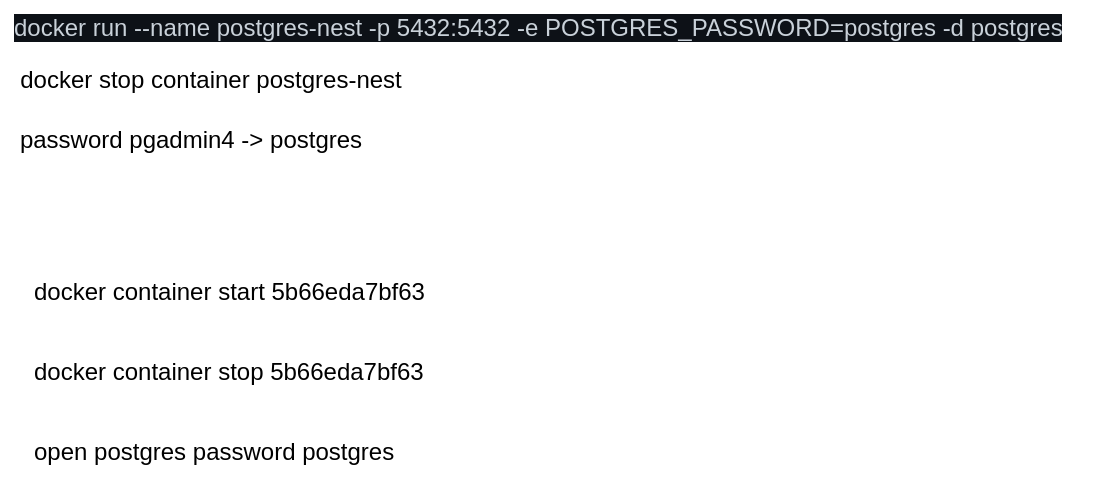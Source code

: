 <mxfile>
    <diagram id="4HqSho1aS738odcNp5PA" name="Page-1">
        <mxGraphModel dx="798" dy="334" grid="1" gridSize="10" guides="1" tooltips="1" connect="1" arrows="1" fold="1" page="1" pageScale="1" pageWidth="850" pageHeight="1100" math="0" shadow="0">
            <root>
                <mxCell id="0"/>
                <mxCell id="1" parent="0"/>
                <mxCell id="2" value="docker stop container postgres-nest" style="text;html=1;align=center;verticalAlign=middle;resizable=0;points=[];autosize=1;strokeColor=none;" parent="1" vertex="1">
                    <mxGeometry x="45" y="50" width="210" height="20" as="geometry"/>
                </mxCell>
                <mxCell id="3" value="&lt;meta charset=&quot;utf-8&quot;&gt;&lt;span style=&quot;color: rgb(201, 209, 217); font-size: 12px; font-style: normal; font-weight: 400; letter-spacing: normal; text-indent: 0px; text-transform: none; word-spacing: 0px; background-color: rgb(13, 17, 23); display: inline; float: none;&quot;&gt;docker run --name postgres-nest -p 5432:5432 -e POSTGRES_PASSWORD=postgres -d postgres&lt;/span&gt;" style="text;whiteSpace=wrap;html=1;" parent="1" vertex="1">
                    <mxGeometry x="50" y="20" width="550" height="30" as="geometry"/>
                </mxCell>
                <mxCell id="4" value="password pgadmin4 -&amp;gt; postgres" style="text;html=1;align=center;verticalAlign=middle;resizable=0;points=[];autosize=1;strokeColor=none;" parent="1" vertex="1">
                    <mxGeometry x="45" y="80" width="190" height="20" as="geometry"/>
                </mxCell>
                <mxCell id="5" value="&lt;p class=&quot;p1&quot;&gt;&lt;span class=&quot;s1&quot;&gt;docker&lt;/span&gt;&lt;span class=&quot;s2&quot;&gt; container start 5b66eda7bf63&lt;span class=&quot;Apple-converted-space&quot;&gt;&amp;nbsp;&lt;/span&gt;&lt;/span&gt;&lt;/p&gt;" style="text;whiteSpace=wrap;html=1;" parent="1" vertex="1">
                    <mxGeometry x="60" y="140" width="220" height="50" as="geometry"/>
                </mxCell>
                <mxCell id="6" value="&lt;p class=&quot;p1&quot;&gt;&lt;span class=&quot;s1&quot;&gt;docker&lt;/span&gt;&lt;span class=&quot;s2&quot;&gt; container stop 5b66eda7bf63&lt;span class=&quot;Apple-converted-space&quot;&gt;&amp;nbsp;&lt;/span&gt;&lt;/span&gt;&lt;/p&gt;" style="text;whiteSpace=wrap;html=1;" parent="1" vertex="1">
                    <mxGeometry x="60" y="180" width="220" height="50" as="geometry"/>
                </mxCell>
                <mxCell id="7" value="&lt;p class=&quot;p1&quot;&gt;open postgres password postgres&lt;/p&gt;" style="text;whiteSpace=wrap;html=1;" parent="1" vertex="1">
                    <mxGeometry x="60" y="220" width="220" height="50" as="geometry"/>
                </mxCell>
            </root>
        </mxGraphModel>
    </diagram>
</mxfile>